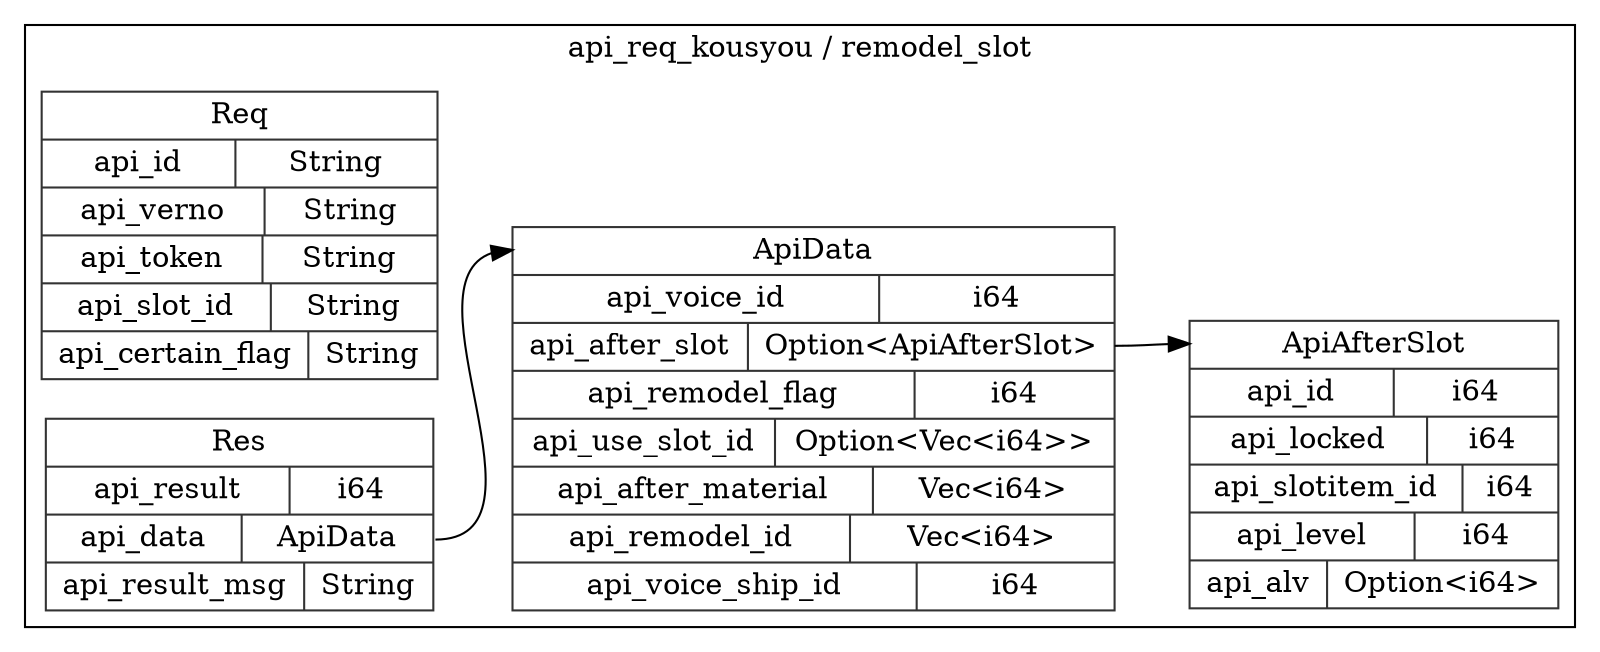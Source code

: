 digraph {
  rankdir=LR;
  subgraph cluster_0 {
    label="api_req_kousyou / remodel_slot";
    node [style="filled", color=white, style="solid", color=gray20];
    api_req_kousyou__remodel_slot__Req [label="<Req> Req  | { api_id | <api_id> String } | { api_verno | <api_verno> String } | { api_token | <api_token> String } | { api_slot_id | <api_slot_id> String } | { api_certain_flag | <api_certain_flag> String }", shape=record];
    api_req_kousyou__remodel_slot__Res [label="<Res> Res  | { api_result | <api_result> i64 } | { api_data | <api_data> ApiData } | { api_result_msg | <api_result_msg> String }", shape=record];
    api_req_kousyou__remodel_slot__ApiData;
    api_req_kousyou__remodel_slot__Res:api_data:e -> api_req_kousyou__remodel_slot__ApiData:ApiData:w;
    api_req_kousyou__remodel_slot__ApiAfterSlot [label="<ApiAfterSlot> ApiAfterSlot  | { api_id | <api_id> i64 } | { api_locked | <api_locked> i64 } | { api_slotitem_id | <api_slotitem_id> i64 } | { api_level | <api_level> i64 } | { api_alv | <api_alv> Option\<i64\> }", shape=record];
    api_req_kousyou__remodel_slot__ApiData [label="<ApiData> ApiData  | { api_voice_id | <api_voice_id> i64 } | { api_after_slot | <api_after_slot> Option\<ApiAfterSlot\> } | { api_remodel_flag | <api_remodel_flag> i64 } | { api_use_slot_id | <api_use_slot_id> Option\<Vec\<i64\>\> } | { api_after_material | <api_after_material> Vec\<i64\> } | { api_remodel_id | <api_remodel_id> Vec\<i64\> } | { api_voice_ship_id | <api_voice_ship_id> i64 }", shape=record];
    api_req_kousyou__remodel_slot__ApiData:api_after_slot:e -> api_req_kousyou__remodel_slot__ApiAfterSlot:ApiAfterSlot:w;
  }
}

